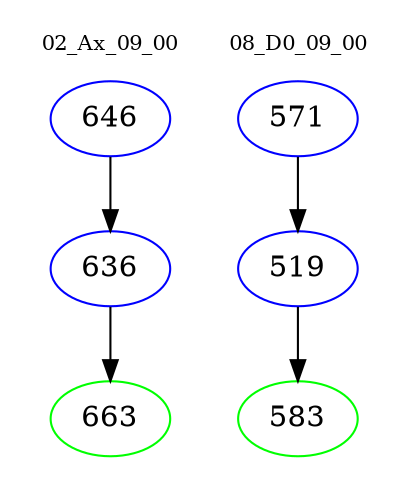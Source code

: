 digraph{
subgraph cluster_0 {
color = white
label = "02_Ax_09_00";
fontsize=10;
T0_646 [label="646", color="blue"]
T0_646 -> T0_636 [color="black"]
T0_636 [label="636", color="blue"]
T0_636 -> T0_663 [color="black"]
T0_663 [label="663", color="green"]
}
subgraph cluster_1 {
color = white
label = "08_D0_09_00";
fontsize=10;
T1_571 [label="571", color="blue"]
T1_571 -> T1_519 [color="black"]
T1_519 [label="519", color="blue"]
T1_519 -> T1_583 [color="black"]
T1_583 [label="583", color="green"]
}
}
